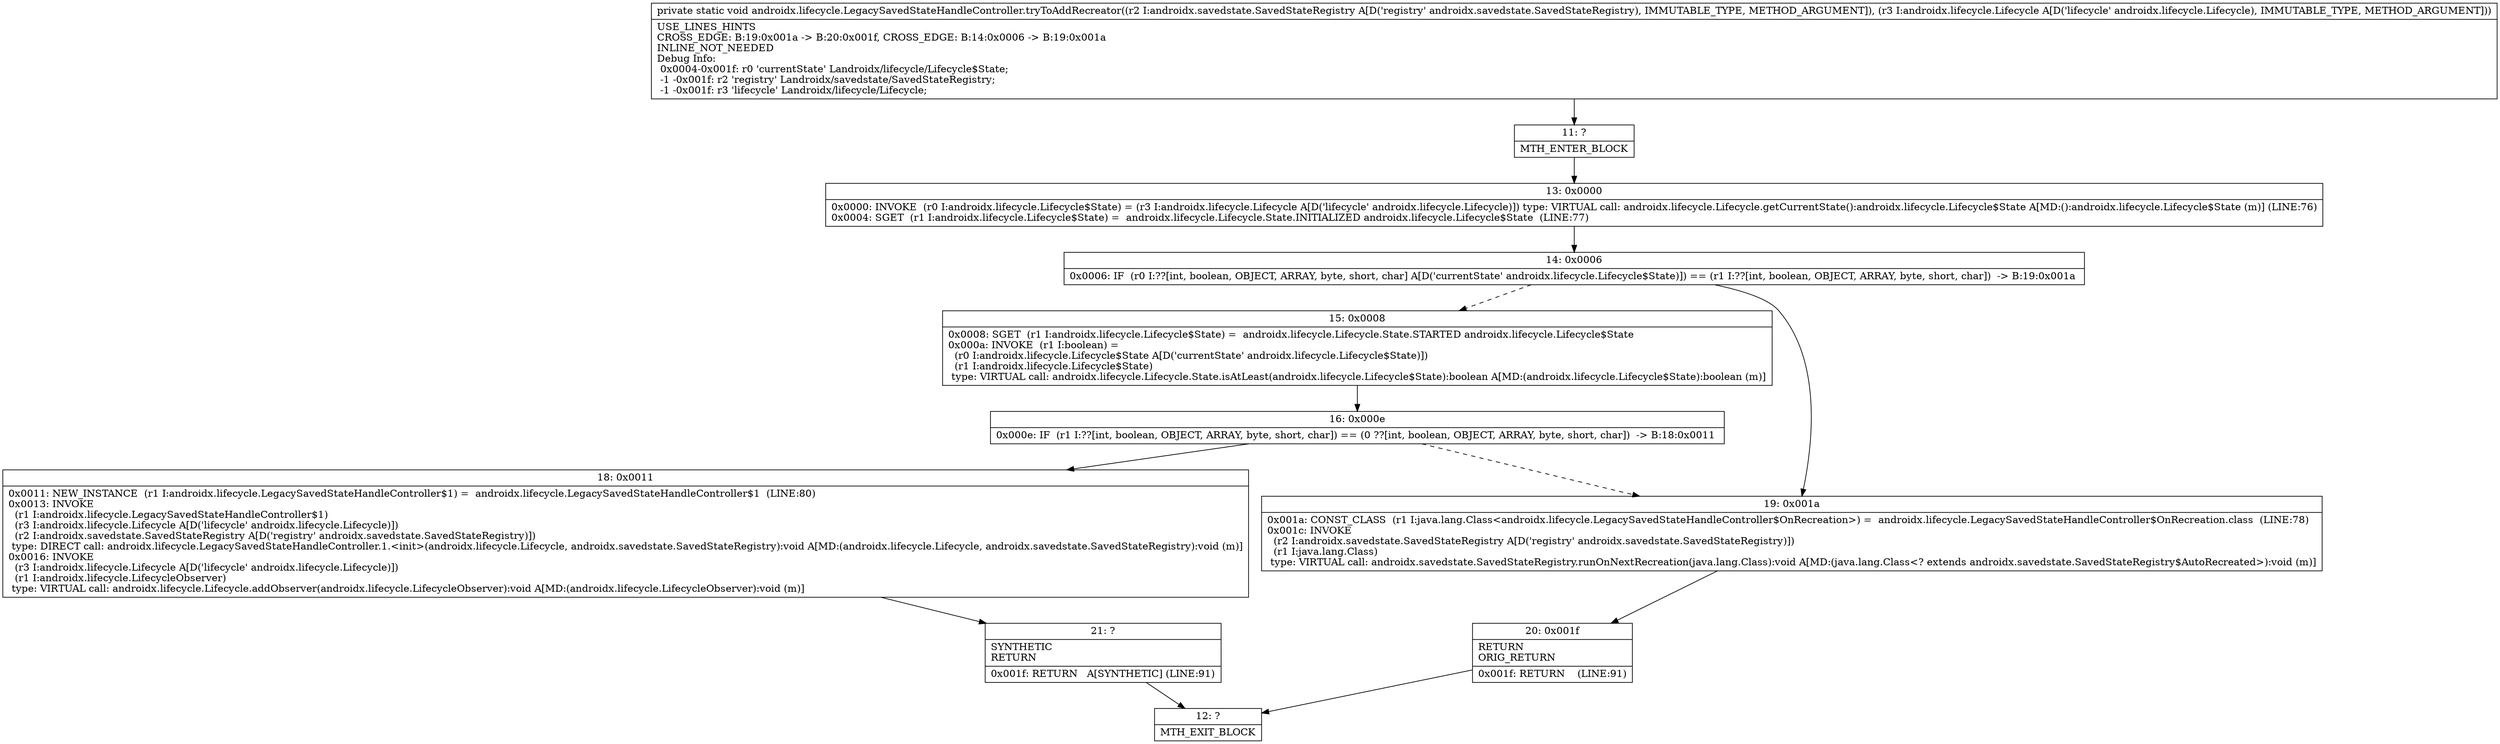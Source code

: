 digraph "CFG forandroidx.lifecycle.LegacySavedStateHandleController.tryToAddRecreator(Landroidx\/savedstate\/SavedStateRegistry;Landroidx\/lifecycle\/Lifecycle;)V" {
Node_11 [shape=record,label="{11\:\ ?|MTH_ENTER_BLOCK\l}"];
Node_13 [shape=record,label="{13\:\ 0x0000|0x0000: INVOKE  (r0 I:androidx.lifecycle.Lifecycle$State) = (r3 I:androidx.lifecycle.Lifecycle A[D('lifecycle' androidx.lifecycle.Lifecycle)]) type: VIRTUAL call: androidx.lifecycle.Lifecycle.getCurrentState():androidx.lifecycle.Lifecycle$State A[MD:():androidx.lifecycle.Lifecycle$State (m)] (LINE:76)\l0x0004: SGET  (r1 I:androidx.lifecycle.Lifecycle$State) =  androidx.lifecycle.Lifecycle.State.INITIALIZED androidx.lifecycle.Lifecycle$State  (LINE:77)\l}"];
Node_14 [shape=record,label="{14\:\ 0x0006|0x0006: IF  (r0 I:??[int, boolean, OBJECT, ARRAY, byte, short, char] A[D('currentState' androidx.lifecycle.Lifecycle$State)]) == (r1 I:??[int, boolean, OBJECT, ARRAY, byte, short, char])  \-\> B:19:0x001a \l}"];
Node_15 [shape=record,label="{15\:\ 0x0008|0x0008: SGET  (r1 I:androidx.lifecycle.Lifecycle$State) =  androidx.lifecycle.Lifecycle.State.STARTED androidx.lifecycle.Lifecycle$State \l0x000a: INVOKE  (r1 I:boolean) = \l  (r0 I:androidx.lifecycle.Lifecycle$State A[D('currentState' androidx.lifecycle.Lifecycle$State)])\l  (r1 I:androidx.lifecycle.Lifecycle$State)\l type: VIRTUAL call: androidx.lifecycle.Lifecycle.State.isAtLeast(androidx.lifecycle.Lifecycle$State):boolean A[MD:(androidx.lifecycle.Lifecycle$State):boolean (m)]\l}"];
Node_16 [shape=record,label="{16\:\ 0x000e|0x000e: IF  (r1 I:??[int, boolean, OBJECT, ARRAY, byte, short, char]) == (0 ??[int, boolean, OBJECT, ARRAY, byte, short, char])  \-\> B:18:0x0011 \l}"];
Node_18 [shape=record,label="{18\:\ 0x0011|0x0011: NEW_INSTANCE  (r1 I:androidx.lifecycle.LegacySavedStateHandleController$1) =  androidx.lifecycle.LegacySavedStateHandleController$1  (LINE:80)\l0x0013: INVOKE  \l  (r1 I:androidx.lifecycle.LegacySavedStateHandleController$1)\l  (r3 I:androidx.lifecycle.Lifecycle A[D('lifecycle' androidx.lifecycle.Lifecycle)])\l  (r2 I:androidx.savedstate.SavedStateRegistry A[D('registry' androidx.savedstate.SavedStateRegistry)])\l type: DIRECT call: androidx.lifecycle.LegacySavedStateHandleController.1.\<init\>(androidx.lifecycle.Lifecycle, androidx.savedstate.SavedStateRegistry):void A[MD:(androidx.lifecycle.Lifecycle, androidx.savedstate.SavedStateRegistry):void (m)]\l0x0016: INVOKE  \l  (r3 I:androidx.lifecycle.Lifecycle A[D('lifecycle' androidx.lifecycle.Lifecycle)])\l  (r1 I:androidx.lifecycle.LifecycleObserver)\l type: VIRTUAL call: androidx.lifecycle.Lifecycle.addObserver(androidx.lifecycle.LifecycleObserver):void A[MD:(androidx.lifecycle.LifecycleObserver):void (m)]\l}"];
Node_21 [shape=record,label="{21\:\ ?|SYNTHETIC\lRETURN\l|0x001f: RETURN   A[SYNTHETIC] (LINE:91)\l}"];
Node_12 [shape=record,label="{12\:\ ?|MTH_EXIT_BLOCK\l}"];
Node_19 [shape=record,label="{19\:\ 0x001a|0x001a: CONST_CLASS  (r1 I:java.lang.Class\<androidx.lifecycle.LegacySavedStateHandleController$OnRecreation\>) =  androidx.lifecycle.LegacySavedStateHandleController$OnRecreation.class  (LINE:78)\l0x001c: INVOKE  \l  (r2 I:androidx.savedstate.SavedStateRegistry A[D('registry' androidx.savedstate.SavedStateRegistry)])\l  (r1 I:java.lang.Class)\l type: VIRTUAL call: androidx.savedstate.SavedStateRegistry.runOnNextRecreation(java.lang.Class):void A[MD:(java.lang.Class\<? extends androidx.savedstate.SavedStateRegistry$AutoRecreated\>):void (m)]\l}"];
Node_20 [shape=record,label="{20\:\ 0x001f|RETURN\lORIG_RETURN\l|0x001f: RETURN    (LINE:91)\l}"];
MethodNode[shape=record,label="{private static void androidx.lifecycle.LegacySavedStateHandleController.tryToAddRecreator((r2 I:androidx.savedstate.SavedStateRegistry A[D('registry' androidx.savedstate.SavedStateRegistry), IMMUTABLE_TYPE, METHOD_ARGUMENT]), (r3 I:androidx.lifecycle.Lifecycle A[D('lifecycle' androidx.lifecycle.Lifecycle), IMMUTABLE_TYPE, METHOD_ARGUMENT]))  | USE_LINES_HINTS\lCROSS_EDGE: B:19:0x001a \-\> B:20:0x001f, CROSS_EDGE: B:14:0x0006 \-\> B:19:0x001a\lINLINE_NOT_NEEDED\lDebug Info:\l  0x0004\-0x001f: r0 'currentState' Landroidx\/lifecycle\/Lifecycle$State;\l  \-1 \-0x001f: r2 'registry' Landroidx\/savedstate\/SavedStateRegistry;\l  \-1 \-0x001f: r3 'lifecycle' Landroidx\/lifecycle\/Lifecycle;\l}"];
MethodNode -> Node_11;Node_11 -> Node_13;
Node_13 -> Node_14;
Node_14 -> Node_15[style=dashed];
Node_14 -> Node_19;
Node_15 -> Node_16;
Node_16 -> Node_18;
Node_16 -> Node_19[style=dashed];
Node_18 -> Node_21;
Node_21 -> Node_12;
Node_19 -> Node_20;
Node_20 -> Node_12;
}


